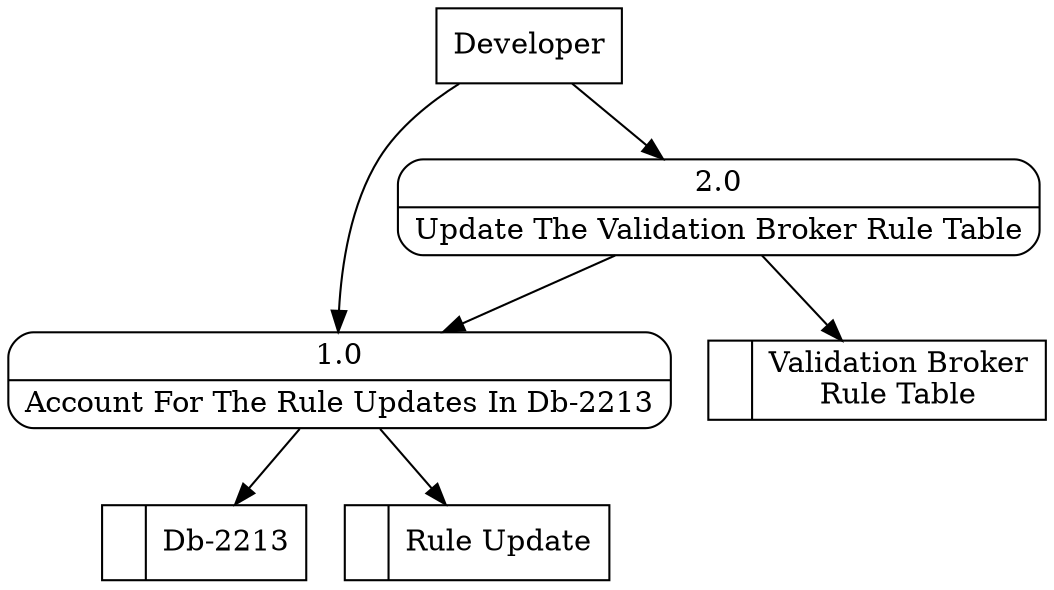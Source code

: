 digraph dfd2{ 
node[shape=record]
200 [label="<f0>  |<f1> Validation Broker\nRule Table " ];
201 [label="<f0>  |<f1> Db-2213 " ];
202 [label="<f0>  |<f1> Rule Update " ];
203 [label="Developer" shape=box];
204 [label="{<f0> 1.0|<f1> Account For The Rule Updates In Db-2213 }" shape=Mrecord];
205 [label="{<f0> 2.0|<f1> Update The Validation Broker Rule Table }" shape=Mrecord];
203 -> 204
203 -> 205
204 -> 202
204 -> 201
205 -> 204
205 -> 200
}